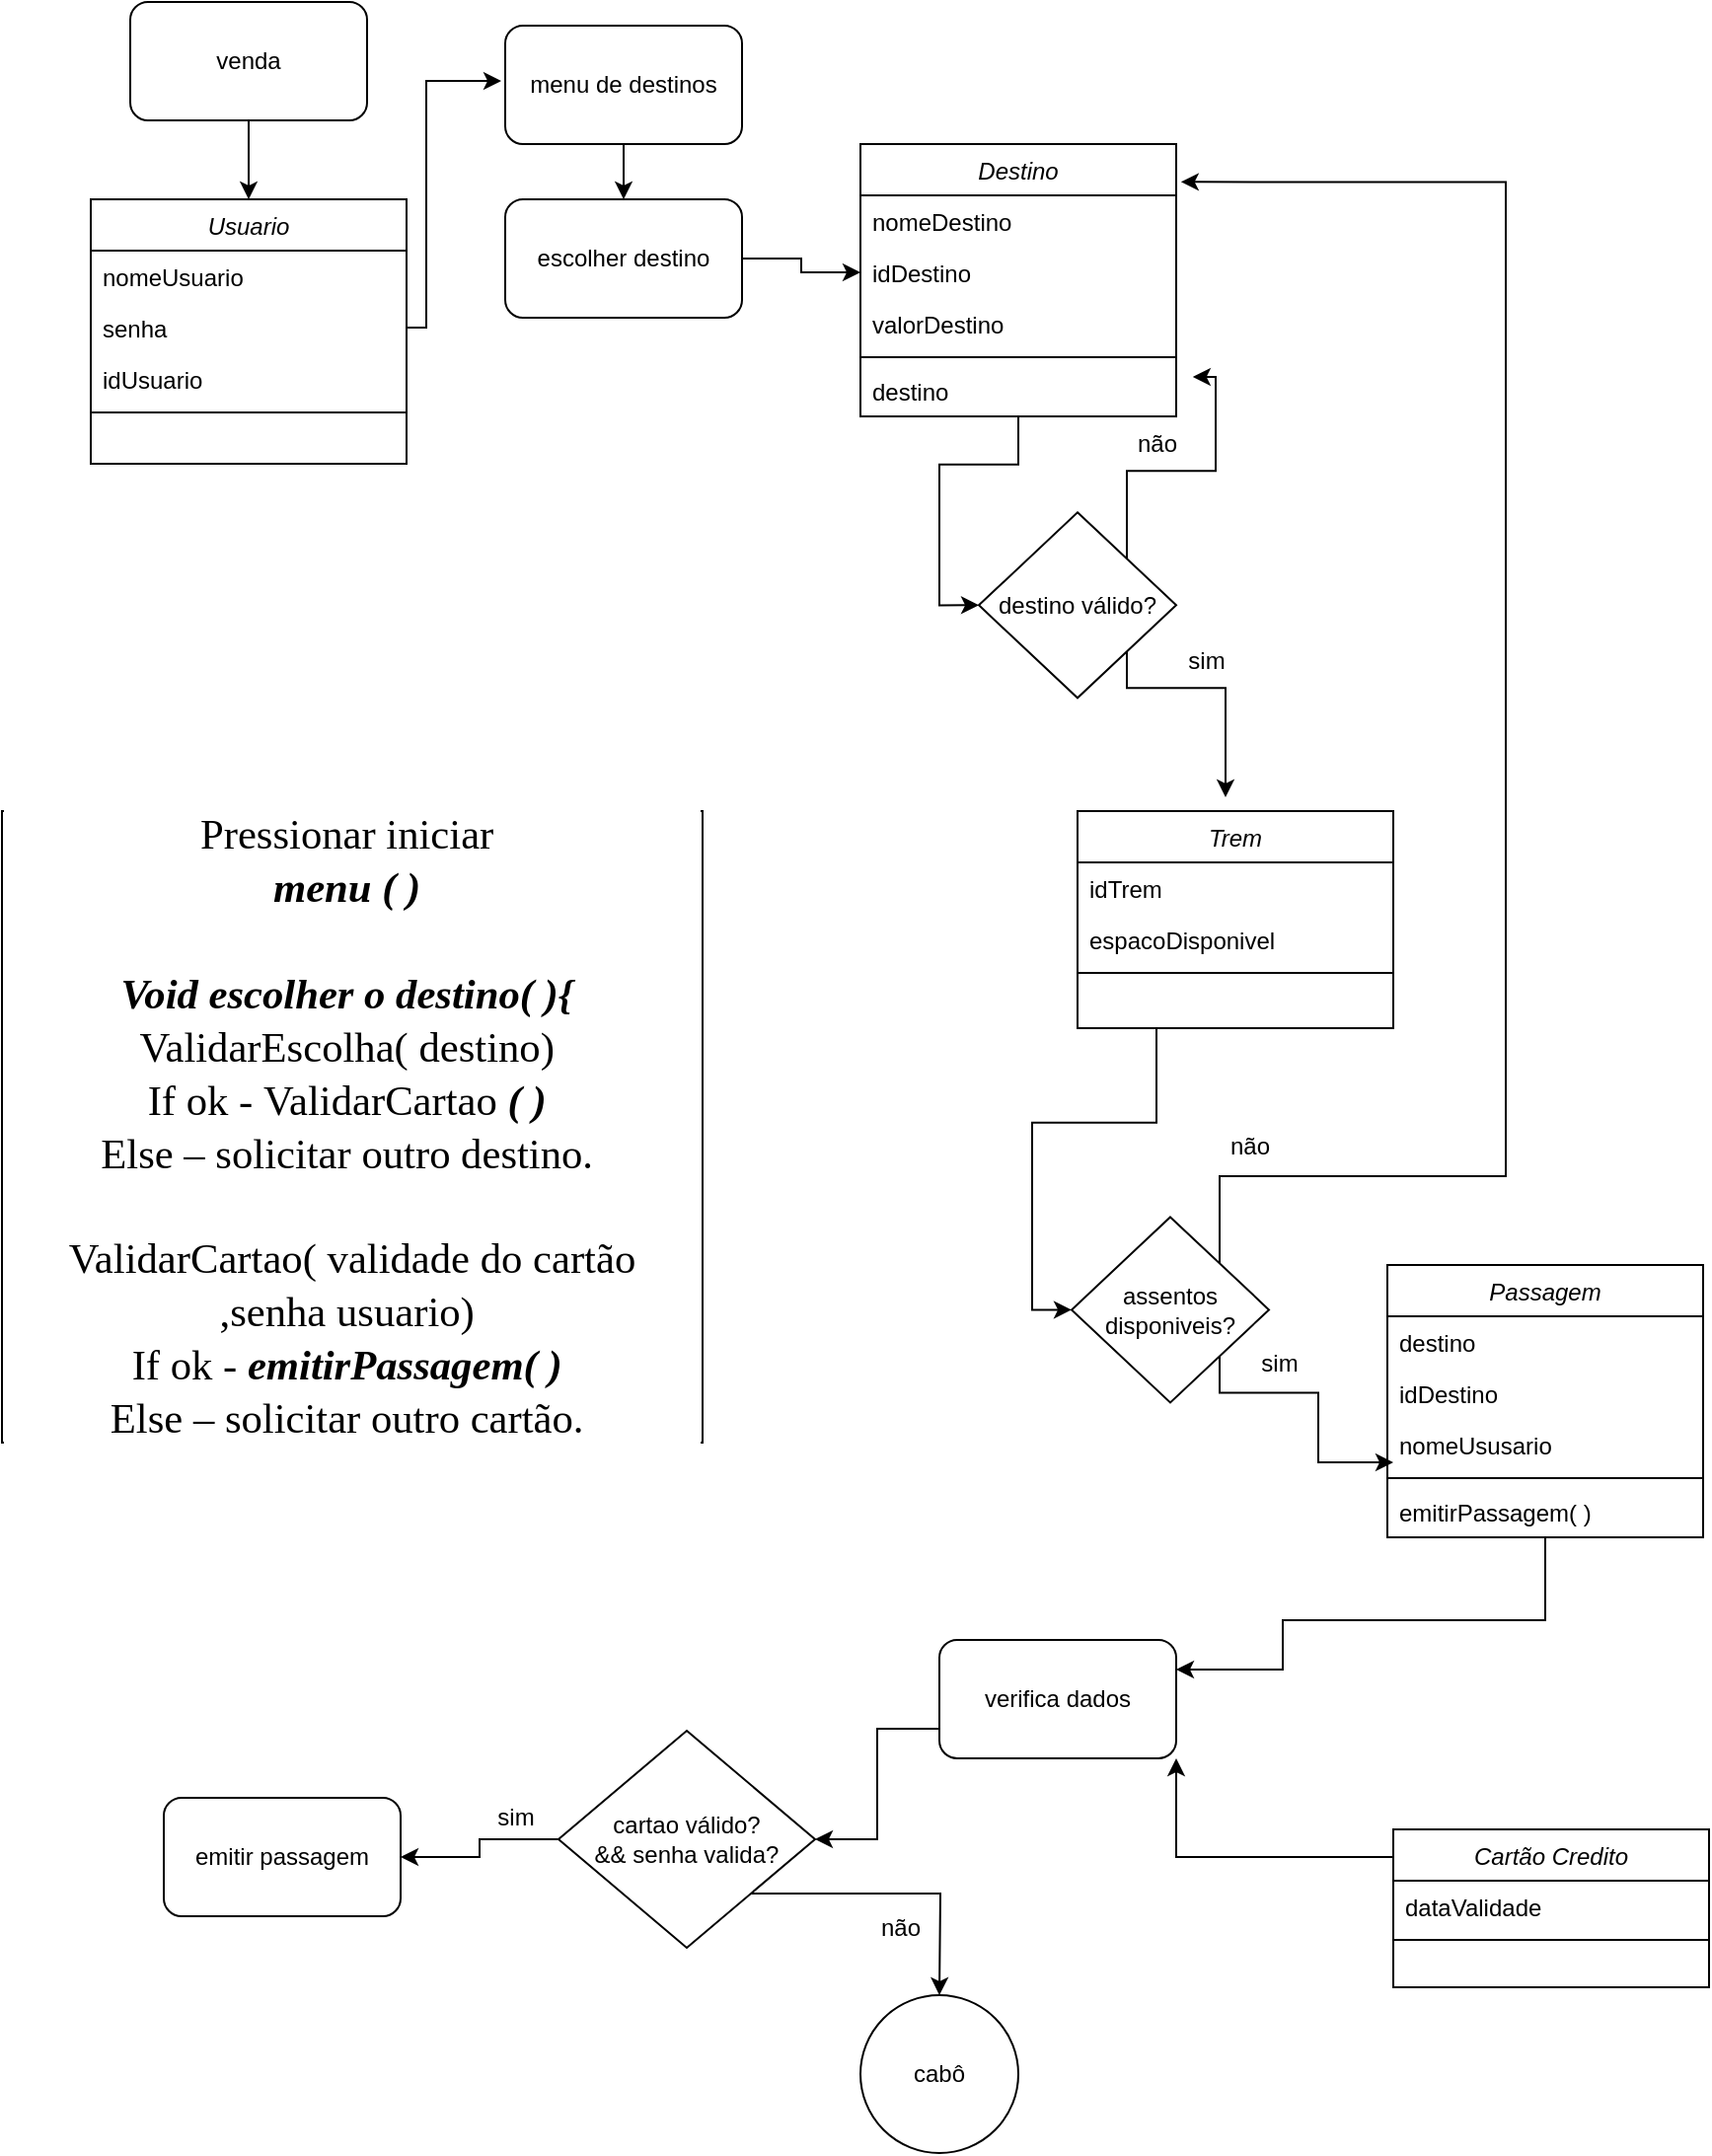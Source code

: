 <mxfile version="15.2.7" type="device"><diagram id="C5RBs43oDa-KdzZeNtuy" name="Page-1"><mxGraphModel dx="1935" dy="510" grid="1" gridSize="10" guides="1" tooltips="1" connect="1" arrows="1" fold="1" page="1" pageScale="1" pageWidth="827" pageHeight="1169" math="0" shadow="0"><root><mxCell id="WIyWlLk6GJQsqaUBKTNV-0"/><mxCell id="WIyWlLk6GJQsqaUBKTNV-1" parent="WIyWlLk6GJQsqaUBKTNV-0"/><mxCell id="lLpSTSV5DS22cL4O1Aug-88" style="edgeStyle=orthogonalEdgeStyle;rounded=0;orthogonalLoop=1;jettySize=auto;html=1;exitX=0;exitY=0.75;exitDx=0;exitDy=0;" parent="WIyWlLk6GJQsqaUBKTNV-1" source="lLpSTSV5DS22cL4O1Aug-94" target="lLpSTSV5DS22cL4O1Aug-49" edge="1"><mxGeometry relative="1" as="geometry"><mxPoint x="354.059" y="854" as="sourcePoint"/></mxGeometry></mxCell><mxCell id="lLpSTSV5DS22cL4O1Aug-95" style="edgeStyle=orthogonalEdgeStyle;rounded=0;orthogonalLoop=1;jettySize=auto;html=1;entryX=1;entryY=0.25;entryDx=0;entryDy=0;" parent="WIyWlLk6GJQsqaUBKTNV-1" source="lLpSTSV5DS22cL4O1Aug-0" target="lLpSTSV5DS22cL4O1Aug-94" edge="1"><mxGeometry relative="1" as="geometry"><Array as="points"><mxPoint x="737" y="830"/><mxPoint x="604" y="830"/><mxPoint x="604" y="855"/></Array></mxGeometry></mxCell><mxCell id="lLpSTSV5DS22cL4O1Aug-0" value="Passagem" style="swimlane;fontStyle=2;align=center;verticalAlign=top;childLayout=stackLayout;horizontal=1;startSize=26;horizontalStack=0;resizeParent=1;resizeLast=0;collapsible=1;marginBottom=0;rounded=0;shadow=0;strokeWidth=1;" parent="WIyWlLk6GJQsqaUBKTNV-1" vertex="1"><mxGeometry x="657" y="650" width="160" height="138" as="geometry"><mxRectangle x="230" y="140" width="160" height="26" as="alternateBounds"/></mxGeometry></mxCell><mxCell id="lLpSTSV5DS22cL4O1Aug-1" value="destino" style="text;align=left;verticalAlign=top;spacingLeft=4;spacingRight=4;overflow=hidden;rotatable=0;points=[[0,0.5],[1,0.5]];portConstraint=eastwest;" parent="lLpSTSV5DS22cL4O1Aug-0" vertex="1"><mxGeometry y="26" width="160" height="26" as="geometry"/></mxCell><mxCell id="lLpSTSV5DS22cL4O1Aug-2" value="idDestino" style="text;align=left;verticalAlign=top;spacingLeft=4;spacingRight=4;overflow=hidden;rotatable=0;points=[[0,0.5],[1,0.5]];portConstraint=eastwest;rounded=0;shadow=0;html=0;" parent="lLpSTSV5DS22cL4O1Aug-0" vertex="1"><mxGeometry y="52" width="160" height="26" as="geometry"/></mxCell><mxCell id="lLpSTSV5DS22cL4O1Aug-3" value="nomeUsusario" style="text;align=left;verticalAlign=top;spacingLeft=4;spacingRight=4;overflow=hidden;rotatable=0;points=[[0,0.5],[1,0.5]];portConstraint=eastwest;rounded=0;shadow=0;html=0;" parent="lLpSTSV5DS22cL4O1Aug-0" vertex="1"><mxGeometry y="78" width="160" height="26" as="geometry"/></mxCell><mxCell id="lLpSTSV5DS22cL4O1Aug-4" value="" style="line;html=1;strokeWidth=1;align=left;verticalAlign=middle;spacingTop=-1;spacingLeft=3;spacingRight=3;rotatable=0;labelPosition=right;points=[];portConstraint=eastwest;" parent="lLpSTSV5DS22cL4O1Aug-0" vertex="1"><mxGeometry y="104" width="160" height="8" as="geometry"/></mxCell><mxCell id="lLpSTSV5DS22cL4O1Aug-5" value="emitirPassagem( ) " style="text;align=left;verticalAlign=top;spacingLeft=4;spacingRight=4;overflow=hidden;rotatable=0;points=[[0,0.5],[1,0.5]];portConstraint=eastwest;" parent="lLpSTSV5DS22cL4O1Aug-0" vertex="1"><mxGeometry y="112" width="160" height="26" as="geometry"/></mxCell><mxCell id="lLpSTSV5DS22cL4O1Aug-89" style="edgeStyle=orthogonalEdgeStyle;rounded=0;orthogonalLoop=1;jettySize=auto;html=1;exitX=0.25;exitY=1;exitDx=0;exitDy=0;entryX=0;entryY=0.5;entryDx=0;entryDy=0;" parent="WIyWlLk6GJQsqaUBKTNV-1" source="lLpSTSV5DS22cL4O1Aug-6" target="lLpSTSV5DS22cL4O1Aug-71" edge="1"><mxGeometry relative="1" as="geometry"/></mxCell><mxCell id="lLpSTSV5DS22cL4O1Aug-6" value="Trem" style="swimlane;fontStyle=2;align=center;verticalAlign=top;childLayout=stackLayout;horizontal=1;startSize=26;horizontalStack=0;resizeParent=1;resizeLast=0;collapsible=1;marginBottom=0;rounded=0;shadow=0;strokeWidth=1;" parent="WIyWlLk6GJQsqaUBKTNV-1" vertex="1"><mxGeometry x="500" y="420" width="160" height="110" as="geometry"><mxRectangle x="230" y="140" width="160" height="26" as="alternateBounds"/></mxGeometry></mxCell><mxCell id="lLpSTSV5DS22cL4O1Aug-7" value="idTrem" style="text;align=left;verticalAlign=top;spacingLeft=4;spacingRight=4;overflow=hidden;rotatable=0;points=[[0,0.5],[1,0.5]];portConstraint=eastwest;" parent="lLpSTSV5DS22cL4O1Aug-6" vertex="1"><mxGeometry y="26" width="160" height="26" as="geometry"/></mxCell><mxCell id="lLpSTSV5DS22cL4O1Aug-8" value="espacoDisponivel" style="text;align=left;verticalAlign=top;spacingLeft=4;spacingRight=4;overflow=hidden;rotatable=0;points=[[0,0.5],[1,0.5]];portConstraint=eastwest;rounded=0;shadow=0;html=0;" parent="lLpSTSV5DS22cL4O1Aug-6" vertex="1"><mxGeometry y="52" width="160" height="26" as="geometry"/></mxCell><mxCell id="lLpSTSV5DS22cL4O1Aug-10" value="" style="line;html=1;strokeWidth=1;align=left;verticalAlign=middle;spacingTop=-1;spacingLeft=3;spacingRight=3;rotatable=0;labelPosition=right;points=[];portConstraint=eastwest;" parent="lLpSTSV5DS22cL4O1Aug-6" vertex="1"><mxGeometry y="78" width="160" height="8" as="geometry"/></mxCell><mxCell id="lLpSTSV5DS22cL4O1Aug-13" value="Usuario" style="swimlane;fontStyle=2;align=center;verticalAlign=top;childLayout=stackLayout;horizontal=1;startSize=26;horizontalStack=0;resizeParent=1;resizeLast=0;collapsible=1;marginBottom=0;rounded=0;shadow=0;strokeWidth=1;" parent="WIyWlLk6GJQsqaUBKTNV-1" vertex="1"><mxGeometry y="110" width="160" height="134" as="geometry"><mxRectangle x="230" y="140" width="160" height="26" as="alternateBounds"/></mxGeometry></mxCell><mxCell id="lLpSTSV5DS22cL4O1Aug-20" value="nomeUsuario" style="text;align=left;verticalAlign=top;spacingLeft=4;spacingRight=4;overflow=hidden;rotatable=0;points=[[0,0.5],[1,0.5]];portConstraint=eastwest;" parent="lLpSTSV5DS22cL4O1Aug-13" vertex="1"><mxGeometry y="26" width="160" height="26" as="geometry"/></mxCell><mxCell id="lLpSTSV5DS22cL4O1Aug-15" value="senha" style="text;align=left;verticalAlign=top;spacingLeft=4;spacingRight=4;overflow=hidden;rotatable=0;points=[[0,0.5],[1,0.5]];portConstraint=eastwest;rounded=0;shadow=0;html=0;" parent="lLpSTSV5DS22cL4O1Aug-13" vertex="1"><mxGeometry y="52" width="160" height="26" as="geometry"/></mxCell><mxCell id="lLpSTSV5DS22cL4O1Aug-16" value="idUsuario" style="text;align=left;verticalAlign=top;spacingLeft=4;spacingRight=4;overflow=hidden;rotatable=0;points=[[0,0.5],[1,0.5]];portConstraint=eastwest;rounded=0;shadow=0;html=0;" parent="lLpSTSV5DS22cL4O1Aug-13" vertex="1"><mxGeometry y="78" width="160" height="26" as="geometry"/></mxCell><mxCell id="lLpSTSV5DS22cL4O1Aug-17" value="" style="line;html=1;strokeWidth=1;align=left;verticalAlign=middle;spacingTop=-1;spacingLeft=3;spacingRight=3;rotatable=0;labelPosition=right;points=[];portConstraint=eastwest;" parent="lLpSTSV5DS22cL4O1Aug-13" vertex="1"><mxGeometry y="104" width="160" height="8" as="geometry"/></mxCell><mxCell id="lLpSTSV5DS22cL4O1Aug-96" style="edgeStyle=orthogonalEdgeStyle;rounded=0;orthogonalLoop=1;jettySize=auto;html=1;entryX=1;entryY=1;entryDx=0;entryDy=0;" parent="WIyWlLk6GJQsqaUBKTNV-1" source="lLpSTSV5DS22cL4O1Aug-25" target="lLpSTSV5DS22cL4O1Aug-94" edge="1"><mxGeometry relative="1" as="geometry"><Array as="points"><mxPoint x="550" y="950"/></Array></mxGeometry></mxCell><mxCell id="lLpSTSV5DS22cL4O1Aug-25" value="Cartão Credito" style="swimlane;fontStyle=2;align=center;verticalAlign=top;childLayout=stackLayout;horizontal=1;startSize=26;horizontalStack=0;resizeParent=1;resizeLast=0;collapsible=1;marginBottom=0;rounded=0;shadow=0;strokeWidth=1;" parent="WIyWlLk6GJQsqaUBKTNV-1" vertex="1"><mxGeometry x="660" y="936" width="160" height="80" as="geometry"><mxRectangle x="230" y="140" width="160" height="26" as="alternateBounds"/></mxGeometry></mxCell><mxCell id="lLpSTSV5DS22cL4O1Aug-27" value="dataValidade" style="text;align=left;verticalAlign=top;spacingLeft=4;spacingRight=4;overflow=hidden;rotatable=0;points=[[0,0.5],[1,0.5]];portConstraint=eastwest;rounded=0;shadow=0;html=0;" parent="lLpSTSV5DS22cL4O1Aug-25" vertex="1"><mxGeometry y="26" width="160" height="26" as="geometry"/></mxCell><mxCell id="lLpSTSV5DS22cL4O1Aug-29" value="" style="line;html=1;strokeWidth=1;align=left;verticalAlign=middle;spacingTop=-1;spacingLeft=3;spacingRight=3;rotatable=0;labelPosition=right;points=[];portConstraint=eastwest;" parent="lLpSTSV5DS22cL4O1Aug-25" vertex="1"><mxGeometry y="52" width="160" height="8" as="geometry"/></mxCell><mxCell id="lLpSTSV5DS22cL4O1Aug-93" style="edgeStyle=orthogonalEdgeStyle;rounded=0;orthogonalLoop=1;jettySize=auto;html=1;entryX=0;entryY=0.5;entryDx=0;entryDy=0;" parent="WIyWlLk6GJQsqaUBKTNV-1" source="lLpSTSV5DS22cL4O1Aug-37" target="lLpSTSV5DS22cL4O1Aug-65" edge="1"><mxGeometry relative="1" as="geometry"/></mxCell><mxCell id="lLpSTSV5DS22cL4O1Aug-37" value="Destino" style="swimlane;fontStyle=2;align=center;verticalAlign=top;childLayout=stackLayout;horizontal=1;startSize=26;horizontalStack=0;resizeParent=1;resizeLast=0;collapsible=1;marginBottom=0;rounded=0;shadow=0;strokeWidth=1;" parent="WIyWlLk6GJQsqaUBKTNV-1" vertex="1"><mxGeometry x="390" y="82" width="160" height="138" as="geometry"><mxRectangle x="230" y="140" width="160" height="26" as="alternateBounds"/></mxGeometry></mxCell><mxCell id="lLpSTSV5DS22cL4O1Aug-38" value="nomeDestino" style="text;align=left;verticalAlign=top;spacingLeft=4;spacingRight=4;overflow=hidden;rotatable=0;points=[[0,0.5],[1,0.5]];portConstraint=eastwest;" parent="lLpSTSV5DS22cL4O1Aug-37" vertex="1"><mxGeometry y="26" width="160" height="26" as="geometry"/></mxCell><mxCell id="lLpSTSV5DS22cL4O1Aug-39" value="idDestino" style="text;align=left;verticalAlign=top;spacingLeft=4;spacingRight=4;overflow=hidden;rotatable=0;points=[[0,0.5],[1,0.5]];portConstraint=eastwest;rounded=0;shadow=0;html=0;" parent="lLpSTSV5DS22cL4O1Aug-37" vertex="1"><mxGeometry y="52" width="160" height="26" as="geometry"/></mxCell><mxCell id="lLpSTSV5DS22cL4O1Aug-40" value="valorDestino" style="text;align=left;verticalAlign=top;spacingLeft=4;spacingRight=4;overflow=hidden;rotatable=0;points=[[0,0.5],[1,0.5]];portConstraint=eastwest;rounded=0;shadow=0;html=0;" parent="lLpSTSV5DS22cL4O1Aug-37" vertex="1"><mxGeometry y="78" width="160" height="26" as="geometry"/></mxCell><mxCell id="lLpSTSV5DS22cL4O1Aug-41" value="" style="line;html=1;strokeWidth=1;align=left;verticalAlign=middle;spacingTop=-1;spacingLeft=3;spacingRight=3;rotatable=0;labelPosition=right;points=[];portConstraint=eastwest;" parent="lLpSTSV5DS22cL4O1Aug-37" vertex="1"><mxGeometry y="104" width="160" height="8" as="geometry"/></mxCell><mxCell id="lLpSTSV5DS22cL4O1Aug-42" value="destino" style="text;align=left;verticalAlign=top;spacingLeft=4;spacingRight=4;overflow=hidden;rotatable=0;points=[[0,0.5],[1,0.5]];portConstraint=eastwest;" parent="lLpSTSV5DS22cL4O1Aug-37" vertex="1"><mxGeometry y="112" width="160" height="26" as="geometry"/></mxCell><mxCell id="lLpSTSV5DS22cL4O1Aug-87" style="edgeStyle=orthogonalEdgeStyle;rounded=0;orthogonalLoop=1;jettySize=auto;html=1;exitX=0;exitY=0.5;exitDx=0;exitDy=0;" parent="WIyWlLk6GJQsqaUBKTNV-1" source="lLpSTSV5DS22cL4O1Aug-49" target="lLpSTSV5DS22cL4O1Aug-75" edge="1"><mxGeometry relative="1" as="geometry"><Array as="points"><mxPoint x="197" y="941"/><mxPoint x="197" y="950"/></Array></mxGeometry></mxCell><mxCell id="lLpSTSV5DS22cL4O1Aug-101" style="edgeStyle=orthogonalEdgeStyle;rounded=0;orthogonalLoop=1;jettySize=auto;html=1;exitX=1;exitY=1;exitDx=0;exitDy=0;" parent="WIyWlLk6GJQsqaUBKTNV-1" source="lLpSTSV5DS22cL4O1Aug-49" edge="1"><mxGeometry relative="1" as="geometry"><mxPoint x="430" y="1020" as="targetPoint"/></mxGeometry></mxCell><mxCell id="lLpSTSV5DS22cL4O1Aug-49" value="cartao válido?&lt;br&gt;&amp;amp;&amp;amp; senha valida?" style="rhombus;whiteSpace=wrap;html=1;" parent="WIyWlLk6GJQsqaUBKTNV-1" vertex="1"><mxGeometry x="237" y="886" width="130" height="110" as="geometry"/></mxCell><mxCell id="lLpSTSV5DS22cL4O1Aug-51" value="não" style="text;html=1;align=center;verticalAlign=middle;resizable=0;points=[];autosize=1;strokeColor=none;fillColor=none;" parent="WIyWlLk6GJQsqaUBKTNV-1" vertex="1"><mxGeometry x="390" y="976" width="40" height="20" as="geometry"/></mxCell><mxCell id="lLpSTSV5DS22cL4O1Aug-54" value="sim" style="text;html=1;align=center;verticalAlign=middle;resizable=0;points=[];autosize=1;strokeColor=none;fillColor=none;" parent="WIyWlLk6GJQsqaUBKTNV-1" vertex="1"><mxGeometry x="200" y="920" width="30" height="20" as="geometry"/></mxCell><mxCell id="lLpSTSV5DS22cL4O1Aug-90" style="edgeStyle=orthogonalEdgeStyle;rounded=0;orthogonalLoop=1;jettySize=auto;html=1;exitX=0.5;exitY=1;exitDx=0;exitDy=0;entryX=0.5;entryY=0;entryDx=0;entryDy=0;" parent="WIyWlLk6GJQsqaUBKTNV-1" source="lLpSTSV5DS22cL4O1Aug-61" target="lLpSTSV5DS22cL4O1Aug-13" edge="1"><mxGeometry relative="1" as="geometry"/></mxCell><mxCell id="lLpSTSV5DS22cL4O1Aug-61" value="venda" style="rounded=1;whiteSpace=wrap;html=1;" parent="WIyWlLk6GJQsqaUBKTNV-1" vertex="1"><mxGeometry x="20" y="10" width="120" height="60" as="geometry"/></mxCell><mxCell id="lLpSTSV5DS22cL4O1Aug-92" style="edgeStyle=orthogonalEdgeStyle;rounded=0;orthogonalLoop=1;jettySize=auto;html=1;entryX=0;entryY=0.5;entryDx=0;entryDy=0;" parent="WIyWlLk6GJQsqaUBKTNV-1" source="lLpSTSV5DS22cL4O1Aug-62" target="lLpSTSV5DS22cL4O1Aug-39" edge="1"><mxGeometry relative="1" as="geometry"/></mxCell><mxCell id="lLpSTSV5DS22cL4O1Aug-62" value="escolher destino" style="rounded=1;whiteSpace=wrap;html=1;" parent="WIyWlLk6GJQsqaUBKTNV-1" vertex="1"><mxGeometry x="210" y="110" width="120" height="60" as="geometry"/></mxCell><mxCell id="lLpSTSV5DS22cL4O1Aug-63" style="edgeStyle=orthogonalEdgeStyle;rounded=0;orthogonalLoop=1;jettySize=auto;html=1;exitX=1;exitY=1;exitDx=0;exitDy=0;" parent="WIyWlLk6GJQsqaUBKTNV-1" source="lLpSTSV5DS22cL4O1Aug-65" edge="1"><mxGeometry relative="1" as="geometry"><mxPoint x="575" y="413" as="targetPoint"/><Array as="points"><mxPoint x="525" y="357.66"/><mxPoint x="575" y="357.66"/></Array></mxGeometry></mxCell><mxCell id="lLpSTSV5DS22cL4O1Aug-64" style="edgeStyle=orthogonalEdgeStyle;rounded=0;orthogonalLoop=1;jettySize=auto;html=1;exitX=1;exitY=0;exitDx=0;exitDy=0;entryX=0.865;entryY=1.167;entryDx=0;entryDy=0;entryPerimeter=0;" parent="WIyWlLk6GJQsqaUBKTNV-1" source="lLpSTSV5DS22cL4O1Aug-65" edge="1"><mxGeometry relative="1" as="geometry"><mxPoint x="558.4" y="200.002" as="targetPoint"/><Array as="points"><mxPoint x="525" y="247.66"/><mxPoint x="570" y="247.66"/><mxPoint x="570" y="199.66"/></Array></mxGeometry></mxCell><mxCell id="lLpSTSV5DS22cL4O1Aug-65" value="destino válido?" style="rhombus;whiteSpace=wrap;html=1;" parent="WIyWlLk6GJQsqaUBKTNV-1" vertex="1"><mxGeometry x="450" y="268.66" width="100" height="94" as="geometry"/></mxCell><mxCell id="lLpSTSV5DS22cL4O1Aug-66" value="não" style="text;html=1;align=center;verticalAlign=middle;resizable=0;points=[];autosize=1;strokeColor=none;fillColor=none;" parent="WIyWlLk6GJQsqaUBKTNV-1" vertex="1"><mxGeometry x="520" y="224.0" width="40" height="20" as="geometry"/></mxCell><mxCell id="lLpSTSV5DS22cL4O1Aug-67" value="sim" style="text;html=1;align=center;verticalAlign=middle;resizable=0;points=[];autosize=1;strokeColor=none;fillColor=none;" parent="WIyWlLk6GJQsqaUBKTNV-1" vertex="1"><mxGeometry x="550" y="334.0" width="30" height="20" as="geometry"/></mxCell><mxCell id="lLpSTSV5DS22cL4O1Aug-69" style="edgeStyle=orthogonalEdgeStyle;rounded=0;orthogonalLoop=1;jettySize=auto;html=1;exitX=1;exitY=1;exitDx=0;exitDy=0;" parent="WIyWlLk6GJQsqaUBKTNV-1" source="lLpSTSV5DS22cL4O1Aug-71" edge="1"><mxGeometry relative="1" as="geometry"><mxPoint x="660" y="750" as="targetPoint"/><Array as="points"><mxPoint x="572" y="714.7"/><mxPoint x="622" y="714.7"/></Array></mxGeometry></mxCell><mxCell id="lLpSTSV5DS22cL4O1Aug-70" style="edgeStyle=orthogonalEdgeStyle;rounded=0;orthogonalLoop=1;jettySize=auto;html=1;exitX=1;exitY=0;exitDx=0;exitDy=0;entryX=1.015;entryY=0.139;entryDx=0;entryDy=0;entryPerimeter=0;" parent="WIyWlLk6GJQsqaUBKTNV-1" source="lLpSTSV5DS22cL4O1Aug-71" target="lLpSTSV5DS22cL4O1Aug-37" edge="1"><mxGeometry relative="1" as="geometry"><mxPoint x="717" y="510" as="targetPoint"/><Array as="points"><mxPoint x="572" y="605"/><mxPoint x="717" y="605"/><mxPoint x="717" y="101"/></Array></mxGeometry></mxCell><mxCell id="lLpSTSV5DS22cL4O1Aug-71" value="assentos disponiveis?" style="rhombus;whiteSpace=wrap;html=1;" parent="WIyWlLk6GJQsqaUBKTNV-1" vertex="1"><mxGeometry x="497" y="625.7" width="100" height="94" as="geometry"/></mxCell><mxCell id="lLpSTSV5DS22cL4O1Aug-72" value="não" style="text;html=1;align=center;verticalAlign=middle;resizable=0;points=[];autosize=1;strokeColor=none;fillColor=none;" parent="WIyWlLk6GJQsqaUBKTNV-1" vertex="1"><mxGeometry x="567" y="580" width="40" height="20" as="geometry"/></mxCell><mxCell id="lLpSTSV5DS22cL4O1Aug-73" value="sim" style="text;html=1;align=center;verticalAlign=middle;resizable=0;points=[];autosize=1;strokeColor=none;fillColor=none;" parent="WIyWlLk6GJQsqaUBKTNV-1" vertex="1"><mxGeometry x="587" y="690" width="30" height="20" as="geometry"/></mxCell><mxCell id="lLpSTSV5DS22cL4O1Aug-75" value="emitir passagem" style="rounded=1;whiteSpace=wrap;html=1;" parent="WIyWlLk6GJQsqaUBKTNV-1" vertex="1"><mxGeometry x="37" y="920" width="120" height="60" as="geometry"/></mxCell><mxCell id="lLpSTSV5DS22cL4O1Aug-91" style="edgeStyle=orthogonalEdgeStyle;rounded=0;orthogonalLoop=1;jettySize=auto;html=1;exitX=1;exitY=0.5;exitDx=0;exitDy=0;" parent="WIyWlLk6GJQsqaUBKTNV-1" source="lLpSTSV5DS22cL4O1Aug-15" edge="1"><mxGeometry relative="1" as="geometry"><mxPoint x="208" y="50" as="targetPoint"/><Array as="points"><mxPoint x="170" y="175"/><mxPoint x="170" y="50"/></Array></mxGeometry></mxCell><mxCell id="lLpSTSV5DS22cL4O1Aug-94" value="verifica dados" style="rounded=1;whiteSpace=wrap;html=1;" parent="WIyWlLk6GJQsqaUBKTNV-1" vertex="1"><mxGeometry x="430" y="840" width="120" height="60" as="geometry"/></mxCell><mxCell id="lLpSTSV5DS22cL4O1Aug-97" value="&lt;div class=&quot;OutlineElement Ltr  BCX0 SCXW253722091&quot; style=&quot;margin: 0px ; padding: 0px ; overflow: visible ; cursor: text ; clear: both ; position: relative ; direction: ltr ; font-family: &amp;#34;segoe ui&amp;#34; , &amp;#34;segoe ui web&amp;#34; , &amp;#34;arial&amp;#34; , &amp;#34;verdana&amp;#34; , sans-serif ; background-color: rgb(255 , 255 , 255)&quot;&gt;&lt;p class=&quot;Paragraph SCXW253722091 BCX0&quot; style=&quot;margin: 0px ; padding: 0px ; overflow-wrap: break-word ; vertical-align: baseline ; background-color: transparent&quot;&gt;&lt;span lang=&quot;PT-BR&quot; class=&quot;TextRun SCXW253722091 BCX0&quot; style=&quot;margin: 0px ; padding: 0px ; font-size: 16pt ; line-height: 26.979px ; font-family: &amp;#34;cambria&amp;#34; , &amp;#34;cambria_embeddedfont&amp;#34; , &amp;#34;cambria_msfontservice&amp;#34; , serif&quot;&gt;Pressionar iniciar&lt;/span&gt;&lt;span class=&quot;EOP SCXW253722091 BCX0&quot; style=&quot;margin: 0px ; padding: 0px ; font-size: 16pt ; line-height: 26.979px ; font-family: &amp;#34;cambria&amp;#34; , &amp;#34;cambria_embeddedfont&amp;#34; , &amp;#34;cambria_msfontservice&amp;#34; , serif&quot;&gt;&amp;nbsp;&lt;/span&gt;&lt;/p&gt;&lt;/div&gt;&lt;div class=&quot;OutlineElement Ltr  BCX0 SCXW253722091&quot; style=&quot;margin: 0px ; padding: 0px ; overflow: visible ; cursor: text ; clear: both ; position: relative ; direction: ltr ; font-family: &amp;#34;segoe ui&amp;#34; , &amp;#34;segoe ui web&amp;#34; , &amp;#34;arial&amp;#34; , &amp;#34;verdana&amp;#34; , sans-serif ; background-color: rgb(255 , 255 , 255)&quot;&gt;&lt;p class=&quot;Paragraph SCXW253722091 BCX0&quot; style=&quot;margin: 0px ; padding: 0px ; overflow-wrap: break-word ; vertical-align: baseline ; background-color: transparent&quot;&gt;&lt;span lang=&quot;PT-BR&quot; class=&quot;TextRun SCXW253722091 BCX0&quot; style=&quot;margin: 0px ; padding: 0px ; font-size: 16pt ; font-style: italic ; line-height: 26.979px ; font-family: &amp;#34;cambria&amp;#34; , &amp;#34;cambria_embeddedfont&amp;#34; , &amp;#34;cambria_msfontservice&amp;#34; , serif ; font-weight: bold&quot;&gt;&lt;span class=&quot;NormalTextRun SCXW253722091 BCX0&quot; style=&quot;margin: 0px ; padding: 0px&quot;&gt;menu&amp;nbsp;&lt;/span&gt;&lt;span class=&quot;NormalTextRun ContextualSpellingAndGrammarErrorV2 SCXW253722091 BCX0&quot; style=&quot;margin: 0px ; padding: 0px ; background-repeat: repeat-x ; background-position: left bottom ; border-bottom: 1px solid transparent&quot;&gt;( )&lt;/span&gt;&lt;/span&gt;&lt;span class=&quot;EOP SCXW253722091 BCX0&quot; style=&quot;margin: 0px ; padding: 0px ; font-size: 16pt ; line-height: 26.979px ; font-family: &amp;#34;cambria&amp;#34; , &amp;#34;cambria_embeddedfont&amp;#34; , &amp;#34;cambria_msfontservice&amp;#34; , serif&quot;&gt;&amp;nbsp;&lt;/span&gt;&lt;/p&gt;&lt;p class=&quot;Paragraph SCXW253722091 BCX0&quot; style=&quot;margin: 0px ; padding: 0px ; overflow-wrap: break-word ; vertical-align: baseline ; background-color: transparent&quot;&gt;&lt;span class=&quot;EOP SCXW253722091 BCX0&quot; style=&quot;margin: 0px ; padding: 0px ; font-size: 16pt ; line-height: 26.979px ; font-family: &amp;#34;cambria&amp;#34; , &amp;#34;cambria_embeddedfont&amp;#34; , &amp;#34;cambria_msfontservice&amp;#34; , serif&quot;&gt;&lt;br&gt;&lt;/span&gt;&lt;/p&gt;&lt;/div&gt;&lt;div class=&quot;OutlineElement Ltr  BCX0 SCXW253722091&quot; style=&quot;margin: 0px ; padding: 0px ; overflow: visible ; cursor: text ; clear: both ; position: relative ; direction: ltr ; font-family: &amp;#34;segoe ui&amp;#34; , &amp;#34;segoe ui web&amp;#34; , &amp;#34;arial&amp;#34; , &amp;#34;verdana&amp;#34; , sans-serif ; background-color: rgb(255 , 255 , 255)&quot;&gt;&lt;p class=&quot;Paragraph SCXW253722091 BCX0&quot; style=&quot;margin: 0px ; padding: 0px ; overflow-wrap: break-word ; vertical-align: baseline ; background-color: transparent&quot;&gt;&lt;span lang=&quot;PT-BR&quot; class=&quot;TextRun SCXW253722091 BCX0&quot; style=&quot;margin: 0px ; padding: 0px ; font-size: 16pt ; font-style: italic ; line-height: 26.979px ; font-family: &amp;#34;cambria&amp;#34; , &amp;#34;cambria_embeddedfont&amp;#34; , &amp;#34;cambria_msfontservice&amp;#34; , serif ; font-weight: bold&quot;&gt;&lt;span class=&quot;NormalTextRun SpellingErrorV2 SCXW253722091 BCX0&quot; style=&quot;margin: 0px ; padding: 0px ; background-repeat: repeat-x ; background-position: left bottom ; border-bottom: 1px solid transparent&quot;&gt;Void&lt;/span&gt;&lt;span class=&quot;NormalTextRun SCXW253722091 BCX0&quot; style=&quot;margin: 0px ; padding: 0px&quot;&gt;&amp;nbsp;escolher o&amp;nbsp;&lt;/span&gt;&lt;span class=&quot;NormalTextRun ContextualSpellingAndGrammarErrorV2 SCXW253722091 BCX0&quot; style=&quot;margin: 0px ; padding: 0px ; background-repeat: repeat-x ; background-position: left bottom ; border-bottom: 1px solid transparent&quot;&gt;destino( )&lt;/span&gt;&lt;span class=&quot;NormalTextRun SCXW253722091 BCX0&quot; style=&quot;margin: 0px ; padding: 0px&quot;&gt;{&lt;/span&gt;&lt;/span&gt;&lt;span class=&quot;EOP SCXW253722091 BCX0&quot; style=&quot;margin: 0px ; padding: 0px ; font-size: 16pt ; line-height: 26.979px ; font-family: &amp;#34;cambria&amp;#34; , &amp;#34;cambria_embeddedfont&amp;#34; , &amp;#34;cambria_msfontservice&amp;#34; , serif&quot;&gt;&amp;nbsp;&lt;/span&gt;&lt;/p&gt;&lt;/div&gt;&lt;div class=&quot;OutlineElement Ltr  BCX0 SCXW253722091&quot; style=&quot;margin: 0px ; padding: 0px ; overflow: visible ; cursor: text ; clear: both ; position: relative ; direction: ltr ; font-family: &amp;#34;segoe ui&amp;#34; , &amp;#34;segoe ui web&amp;#34; , &amp;#34;arial&amp;#34; , &amp;#34;verdana&amp;#34; , sans-serif ; background-color: rgb(255 , 255 , 255)&quot;&gt;&lt;p class=&quot;Paragraph SCXW253722091 BCX0&quot; style=&quot;margin: 0px ; padding: 0px ; overflow-wrap: break-word ; vertical-align: baseline ; background-color: transparent&quot;&gt;&lt;span lang=&quot;PT-BR&quot; class=&quot;TextRun SCXW253722091 BCX0&quot; style=&quot;margin: 0px ; padding: 0px ; font-size: 16pt ; line-height: 26.979px ; font-family: &amp;#34;cambria&amp;#34; , &amp;#34;cambria_embeddedfont&amp;#34; , &amp;#34;cambria_msfontservice&amp;#34; , serif&quot;&gt;&lt;span class=&quot;NormalTextRun SpellingErrorV2 SCXW253722091 BCX0&quot; style=&quot;margin: 0px ; padding: 0px ; background-repeat: repeat-x ; background-position: left bottom ; border-bottom: 1px solid transparent&quot;&gt;ValidarEscolha&lt;/span&gt;&lt;span class=&quot;NormalTextRun SCXW253722091 BCX0&quot; style=&quot;margin: 0px ; padding: 0px&quot;&gt;(&amp;nbsp;destino)&lt;/span&gt;&lt;/span&gt;&lt;span class=&quot;EOP SCXW253722091 BCX0&quot; style=&quot;margin: 0px ; padding: 0px ; font-size: 16pt ; line-height: 26.979px ; font-family: &amp;#34;cambria&amp;#34; , &amp;#34;cambria_embeddedfont&amp;#34; , &amp;#34;cambria_msfontservice&amp;#34; , serif&quot;&gt;&amp;nbsp;&lt;/span&gt;&lt;/p&gt;&lt;/div&gt;&lt;div class=&quot;OutlineElement Ltr SCXW253722091 BCX0&quot; style=&quot;margin: 0px ; padding: 0px ; overflow: visible ; cursor: text ; clear: both ; position: relative ; direction: ltr ; font-family: &amp;#34;segoe ui&amp;#34; , &amp;#34;segoe ui web&amp;#34; , &amp;#34;arial&amp;#34; , &amp;#34;verdana&amp;#34; , sans-serif ; background-color: rgb(255 , 255 , 255)&quot;&gt;&lt;p class=&quot;Paragraph SCXW253722091 BCX0&quot; style=&quot;margin: 0px ; padding: 0px ; overflow-wrap: break-word ; vertical-align: baseline ; background-color: transparent&quot;&gt;&lt;span lang=&quot;PT-BR&quot; class=&quot;TextRun SCXW253722091 BCX0&quot; style=&quot;margin: 0px ; padding: 0px ; font-size: 16pt ; line-height: 26.979px ; font-family: &amp;#34;cambria&amp;#34; , &amp;#34;cambria_embeddedfont&amp;#34; , &amp;#34;cambria_msfontservice&amp;#34; , serif&quot;&gt;&lt;span class=&quot;NormalTextRun SpellingErrorV2 SCXW253722091 BCX0&quot; style=&quot;margin: 0px ; padding: 0px ; background-repeat: repeat-x ; background-position: left bottom ; border-bottom: 1px solid transparent&quot;&gt;If&lt;/span&gt;&lt;span class=&quot;NormalTextRun SCXW253722091 BCX0&quot; style=&quot;margin: 0px ; padding: 0px&quot;&gt;&amp;nbsp;ok -&amp;nbsp;&lt;/span&gt;&lt;span class=&quot;NormalTextRun SpellingErrorV2 SCXW253722091 BCX0&quot; style=&quot;margin: 0px ; padding: 0px ; background-repeat: repeat-x ; background-position: left bottom ; border-bottom: 1px solid transparent&quot;&gt;ValidarCartao&lt;/span&gt;&lt;/span&gt;&lt;span lang=&quot;PT-BR&quot; class=&quot;TextRun SCXW253722091 BCX0&quot; style=&quot;margin: 0px ; padding: 0px ; font-size: 16pt ; font-style: italic ; line-height: 26.979px ; font-family: &amp;#34;cambria&amp;#34; , &amp;#34;cambria_embeddedfont&amp;#34; , &amp;#34;cambria_msfontservice&amp;#34; , serif ; font-weight: bold&quot;&gt;&lt;span class=&quot;NormalTextRun SCXW253722091 BCX0&quot; style=&quot;margin: 0px ; padding: 0px&quot;&gt;&amp;nbsp;&lt;/span&gt;&lt;span class=&quot;NormalTextRun ContextualSpellingAndGrammarErrorV2 SCXW253722091 BCX0&quot; style=&quot;margin: 0px ; padding: 0px ; background-repeat: repeat-x ; background-position: left bottom ; border-bottom: 1px solid transparent&quot;&gt;( )&lt;/span&gt;&lt;/span&gt;&lt;span class=&quot;EOP SCXW253722091 BCX0&quot; style=&quot;margin: 0px ; padding: 0px ; font-size: 16pt ; line-height: 26.979px ; font-family: &amp;#34;cambria&amp;#34; , &amp;#34;cambria_embeddedfont&amp;#34; , &amp;#34;cambria_msfontservice&amp;#34; , serif&quot;&gt;&amp;nbsp;&lt;/span&gt;&lt;/p&gt;&lt;/div&gt;&lt;div class=&quot;OutlineElement Ltr SCXW253722091 BCX0&quot; style=&quot;margin: 0px ; padding: 0px ; overflow: visible ; cursor: text ; clear: both ; position: relative ; direction: ltr ; font-family: &amp;#34;segoe ui&amp;#34; , &amp;#34;segoe ui web&amp;#34; , &amp;#34;arial&amp;#34; , &amp;#34;verdana&amp;#34; , sans-serif ; background-color: rgb(255 , 255 , 255)&quot;&gt;&lt;p class=&quot;Paragraph SCXW253722091 BCX0&quot; style=&quot;margin: 0px ; padding: 0px ; overflow-wrap: break-word ; vertical-align: baseline ; background-color: transparent&quot;&gt;&lt;span lang=&quot;PT-BR&quot; class=&quot;TextRun SCXW253722091 BCX0&quot; style=&quot;margin: 0px ; padding: 0px ; font-size: 16pt ; line-height: 26.979px ; font-family: &amp;#34;cambria&amp;#34; , &amp;#34;cambria_embeddedfont&amp;#34; , &amp;#34;cambria_msfontservice&amp;#34; , serif&quot;&gt;Else – solicitar outro destino.&lt;/span&gt;&lt;span class=&quot;EOP SCXW253722091 BCX0&quot; style=&quot;margin: 0px ; padding: 0px ; font-size: 16pt ; line-height: 26.979px ; font-family: &amp;#34;cambria&amp;#34; , &amp;#34;cambria_embeddedfont&amp;#34; , &amp;#34;cambria_msfontservice&amp;#34; , serif&quot;&gt;&amp;nbsp;&lt;/span&gt;&lt;/p&gt;&lt;p class=&quot;Paragraph SCXW253722091 BCX0&quot; style=&quot;margin: 0px ; padding: 0px ; overflow-wrap: break-word ; vertical-align: baseline ; background-color: transparent&quot;&gt;&lt;span class=&quot;EOP SCXW253722091 BCX0&quot; style=&quot;margin: 0px ; padding: 0px ; font-size: 16pt ; line-height: 26.979px ; font-family: &amp;#34;cambria&amp;#34; , &amp;#34;cambria_embeddedfont&amp;#34; , &amp;#34;cambria_msfontservice&amp;#34; , serif&quot;&gt;&lt;br&gt;&lt;/span&gt;&lt;/p&gt;&lt;/div&gt;&lt;div class=&quot;OutlineElement Ltr  BCX0 SCXW253722091&quot; style=&quot;margin: 0px ; padding: 0px ; overflow: visible ; cursor: text ; clear: both ; position: relative ; direction: ltr ; font-family: &amp;#34;segoe ui&amp;#34; , &amp;#34;segoe ui web&amp;#34; , &amp;#34;arial&amp;#34; , &amp;#34;verdana&amp;#34; , sans-serif ; background-color: rgb(255 , 255 , 255)&quot;&gt;&lt;p class=&quot;Paragraph SCXW253722091 BCX0&quot; style=&quot;margin: 0px ; padding: 0px ; overflow-wrap: break-word ; vertical-align: baseline ; background-color: transparent&quot;&gt;&lt;span lang=&quot;PT-BR&quot; class=&quot;TextRun SCXW253722091 BCX0&quot; style=&quot;margin: 0px ; padding: 0px ; font-size: 16pt ; line-height: 26.979px ; font-family: &amp;#34;cambria&amp;#34; , &amp;#34;cambria_embeddedfont&amp;#34; , &amp;#34;cambria_msfontservice&amp;#34; , serif&quot;&gt;&lt;span class=&quot;NormalTextRun SpellingErrorV2 SCXW253722091 BCX0&quot; style=&quot;margin: 0px ; padding: 0px ; background-repeat: repeat-x ; background-position: left bottom ; border-bottom: 1px solid transparent&quot;&gt;ValidarCartao&lt;/span&gt;&lt;span class=&quot;NormalTextRun SCXW253722091 BCX0&quot; style=&quot;margin: 0px ; padding: 0px&quot;&gt;( validade do&amp;nbsp;&lt;/span&gt;&lt;span class=&quot;NormalTextRun ContextualSpellingAndGrammarErrorV2 SCXW253722091 BCX0&quot; style=&quot;margin: 0px ; padding: 0px ; background-repeat: repeat-x ; background-position: left bottom ; border-bottom: 1px solid transparent&quot;&gt;cartão ,senha&lt;/span&gt;&lt;span class=&quot;NormalTextRun SCXW253722091 BCX0&quot; style=&quot;margin: 0px ; padding: 0px&quot;&gt;&amp;nbsp;&lt;/span&gt;&lt;span class=&quot;NormalTextRun SpellingErrorV2 SCXW253722091 BCX0&quot; style=&quot;margin: 0px ; padding: 0px ; background-repeat: repeat-x ; background-position: left bottom ; border-bottom: 1px solid transparent&quot;&gt;usuario&lt;/span&gt;&lt;span class=&quot;NormalTextRun SCXW253722091 BCX0&quot; style=&quot;margin: 0px ; padding: 0px&quot;&gt;)&lt;/span&gt;&lt;/span&gt;&lt;span class=&quot;EOP SCXW253722091 BCX0&quot; style=&quot;margin: 0px ; padding: 0px ; font-size: 16pt ; line-height: 26.979px ; font-family: &amp;#34;cambria&amp;#34; , &amp;#34;cambria_embeddedfont&amp;#34; , &amp;#34;cambria_msfontservice&amp;#34; , serif&quot;&gt;&amp;nbsp;&lt;/span&gt;&lt;/p&gt;&lt;/div&gt;&lt;div class=&quot;OutlineElement Ltr  BCX0 SCXW253722091&quot; style=&quot;margin: 0px ; padding: 0px ; overflow: visible ; cursor: text ; clear: both ; position: relative ; direction: ltr ; font-family: &amp;#34;segoe ui&amp;#34; , &amp;#34;segoe ui web&amp;#34; , &amp;#34;arial&amp;#34; , &amp;#34;verdana&amp;#34; , sans-serif ; background-color: rgb(255 , 255 , 255)&quot;&gt;&lt;p class=&quot;Paragraph SCXW253722091 BCX0&quot; style=&quot;margin: 0px ; padding: 0px ; overflow-wrap: break-word ; vertical-align: baseline ; background-color: transparent&quot;&gt;&lt;span lang=&quot;PT-BR&quot; class=&quot;TextRun SCXW253722091 BCX0&quot; style=&quot;margin: 0px ; padding: 0px ; font-size: 16pt ; line-height: 26.979px ; font-family: &amp;#34;cambria&amp;#34; , &amp;#34;cambria_embeddedfont&amp;#34; , &amp;#34;cambria_msfontservice&amp;#34; , serif&quot;&gt;&lt;span class=&quot;NormalTextRun SpellingErrorV2 SCXW253722091 BCX0&quot; style=&quot;margin: 0px ; padding: 0px ; background-repeat: repeat-x ; background-position: left bottom ; border-bottom: 1px solid transparent&quot;&gt;If&lt;/span&gt;&lt;span class=&quot;NormalTextRun SCXW253722091 BCX0&quot; style=&quot;margin: 0px ; padding: 0px&quot;&gt;&amp;nbsp;ok -&amp;nbsp;&lt;/span&gt;&lt;/span&gt;&lt;span lang=&quot;PT-BR&quot; class=&quot;TextRun SCXW253722091 BCX0&quot; style=&quot;margin: 0px ; padding: 0px ; font-size: 16pt ; font-style: italic ; line-height: 26.979px ; font-family: &amp;#34;cambria&amp;#34; , &amp;#34;cambria_embeddedfont&amp;#34; , &amp;#34;cambria_msfontservice&amp;#34; , serif ; font-weight: bold&quot;&gt;&lt;span class=&quot;NormalTextRun SpellingErrorV2 SCXW253722091 BCX0&quot; style=&quot;margin: 0px ; padding: 0px ; background-repeat: repeat-x ; background-position: left bottom ; border-bottom: 1px solid transparent&quot;&gt;emitirPassagem&lt;/span&gt;&lt;span class=&quot;NormalTextRun SCXW253722091 BCX0&quot; style=&quot;margin: 0px ; padding: 0px&quot;&gt;( )&lt;/span&gt;&lt;/span&gt;&lt;span class=&quot;EOP SCXW253722091 BCX0&quot; style=&quot;margin: 0px ; padding: 0px ; font-size: 16pt ; line-height: 26.979px ; font-family: &amp;#34;cambria&amp;#34; , &amp;#34;cambria_embeddedfont&amp;#34; , &amp;#34;cambria_msfontservice&amp;#34; , serif&quot;&gt;&amp;nbsp;&lt;/span&gt;&lt;/p&gt;&lt;/div&gt;&lt;div class=&quot;OutlineElement Ltr  BCX0 SCXW253722091&quot; style=&quot;margin: 0px ; padding: 0px ; overflow: visible ; cursor: text ; clear: both ; position: relative ; direction: ltr ; font-family: &amp;#34;segoe ui&amp;#34; , &amp;#34;segoe ui web&amp;#34; , &amp;#34;arial&amp;#34; , &amp;#34;verdana&amp;#34; , sans-serif ; background-color: rgb(255 , 255 , 255)&quot;&gt;&lt;p class=&quot;Paragraph SCXW253722091 BCX0&quot; style=&quot;margin: 0px ; padding: 0px ; overflow-wrap: break-word ; vertical-align: baseline ; background-color: transparent&quot;&gt;&lt;span lang=&quot;PT-BR&quot; class=&quot;TextRun SCXW253722091 BCX0&quot; style=&quot;margin: 0px ; padding: 0px ; font-size: 16pt ; line-height: 26.979px ; font-family: &amp;#34;cambria&amp;#34; , &amp;#34;cambria_embeddedfont&amp;#34; , &amp;#34;cambria_msfontservice&amp;#34; , serif&quot;&gt;Else – solicitar outro cartão.&lt;/span&gt;&lt;span class=&quot;EOP SCXW253722091 BCX0&quot; style=&quot;margin: 0px ; padding: 0px ; font-size: 16pt ; line-height: 26.979px ; font-family: &amp;#34;cambria&amp;#34; , &amp;#34;cambria_embeddedfont&amp;#34; , &amp;#34;cambria_msfontservice&amp;#34; , serif&quot;&gt;&amp;nbsp;&lt;/span&gt;&lt;/p&gt;&lt;/div&gt;" style="shape=note;whiteSpace=wrap;html=1;backgroundOutline=1;darkOpacity=0.05;size=0;" parent="WIyWlLk6GJQsqaUBKTNV-1" vertex="1"><mxGeometry x="-45" y="420" width="355" height="320" as="geometry"/></mxCell><mxCell id="lLpSTSV5DS22cL4O1Aug-100" style="edgeStyle=orthogonalEdgeStyle;rounded=0;orthogonalLoop=1;jettySize=auto;html=1;exitX=0.5;exitY=1;exitDx=0;exitDy=0;entryX=0.5;entryY=0;entryDx=0;entryDy=0;" parent="WIyWlLk6GJQsqaUBKTNV-1" source="lLpSTSV5DS22cL4O1Aug-99" target="lLpSTSV5DS22cL4O1Aug-62" edge="1"><mxGeometry relative="1" as="geometry"/></mxCell><mxCell id="lLpSTSV5DS22cL4O1Aug-99" value="menu de destinos" style="rounded=1;whiteSpace=wrap;html=1;" parent="WIyWlLk6GJQsqaUBKTNV-1" vertex="1"><mxGeometry x="210" y="22" width="120" height="60" as="geometry"/></mxCell><mxCell id="lLpSTSV5DS22cL4O1Aug-102" value="cabô" style="ellipse;whiteSpace=wrap;html=1;aspect=fixed;" parent="WIyWlLk6GJQsqaUBKTNV-1" vertex="1"><mxGeometry x="390" y="1020" width="80" height="80" as="geometry"/></mxCell></root></mxGraphModel></diagram></mxfile>